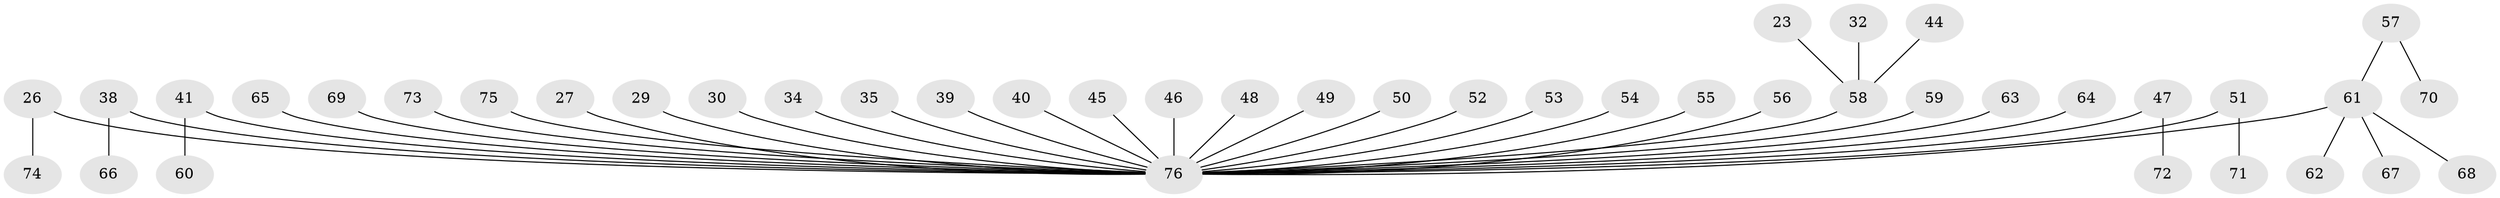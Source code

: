 // original degree distribution, {16: 0.013157894736842105, 3: 0.10526315789473684, 4: 0.05263157894736842, 10: 0.013157894736842105, 5: 0.013157894736842105, 2: 0.17105263157894737, 1: 0.618421052631579, 6: 0.013157894736842105}
// Generated by graph-tools (version 1.1) at 2025/51/03/04/25 21:51:58]
// undirected, 45 vertices, 44 edges
graph export_dot {
graph [start="1"]
  node [color=gray90,style=filled];
  23;
  26;
  27;
  29;
  30;
  32;
  34;
  35;
  38;
  39;
  40;
  41 [super="+22"];
  44;
  45;
  46;
  47;
  48;
  49;
  50;
  51;
  52;
  53;
  54;
  55;
  56;
  57;
  58 [super="+16+11+15"];
  59;
  60;
  61 [super="+42"];
  62;
  63;
  64;
  65;
  66;
  67;
  68;
  69;
  70;
  71;
  72;
  73;
  74;
  75;
  76 [super="+18+43"];
  23 -- 58;
  26 -- 74;
  26 -- 76;
  27 -- 76;
  29 -- 76;
  30 -- 76;
  32 -- 58;
  34 -- 76;
  35 -- 76;
  38 -- 66;
  38 -- 76;
  39 -- 76;
  40 -- 76;
  41 -- 60;
  41 -- 76;
  44 -- 58;
  45 -- 76;
  46 -- 76;
  47 -- 72;
  47 -- 76;
  48 -- 76;
  49 -- 76;
  50 -- 76;
  51 -- 71;
  51 -- 76;
  52 -- 76;
  53 -- 76;
  54 -- 76;
  55 -- 76;
  56 -- 76;
  57 -- 70;
  57 -- 61;
  58 -- 76;
  59 -- 76;
  61 -- 62;
  61 -- 68;
  61 -- 67;
  61 -- 76;
  63 -- 76;
  64 -- 76;
  65 -- 76;
  69 -- 76;
  73 -- 76;
  75 -- 76;
}
